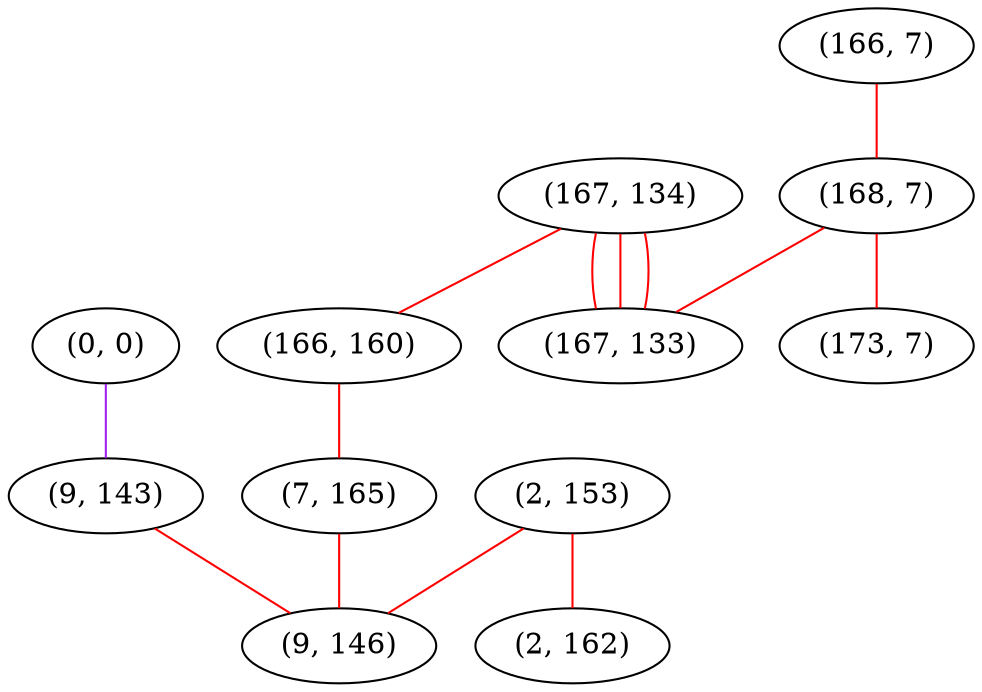 graph "" {
"(0, 0)";
"(166, 7)";
"(168, 7)";
"(173, 7)";
"(9, 143)";
"(167, 134)";
"(166, 160)";
"(7, 165)";
"(2, 153)";
"(2, 162)";
"(9, 146)";
"(167, 133)";
"(0, 0)" -- "(9, 143)"  [color=purple, key=0, weight=4];
"(166, 7)" -- "(168, 7)"  [color=red, key=0, weight=1];
"(168, 7)" -- "(167, 133)"  [color=red, key=0, weight=1];
"(168, 7)" -- "(173, 7)"  [color=red, key=0, weight=1];
"(9, 143)" -- "(9, 146)"  [color=red, key=0, weight=1];
"(167, 134)" -- "(167, 133)"  [color=red, key=0, weight=1];
"(167, 134)" -- "(167, 133)"  [color=red, key=1, weight=1];
"(167, 134)" -- "(167, 133)"  [color=red, key=2, weight=1];
"(167, 134)" -- "(166, 160)"  [color=red, key=0, weight=1];
"(166, 160)" -- "(7, 165)"  [color=red, key=0, weight=1];
"(7, 165)" -- "(9, 146)"  [color=red, key=0, weight=1];
"(2, 153)" -- "(9, 146)"  [color=red, key=0, weight=1];
"(2, 153)" -- "(2, 162)"  [color=red, key=0, weight=1];
}
